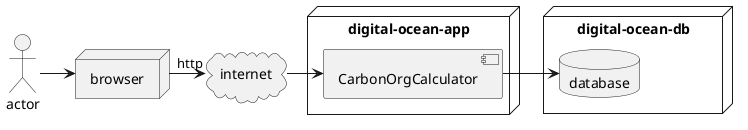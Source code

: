 @startuml
actor actor
cloud internet
node browser

node "digital-ocean-app" {
component "CarbonOrgCalculator"
}

node "digital-ocean-db" {
database database
}

actor -> browser

browser -> "http" internet


internet -> "CarbonOrgCalculator"

"CarbonOrgCalculator" -> database
@enduml